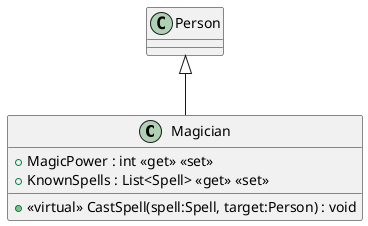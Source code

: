 @startuml
class Magician {
    + MagicPower : int <<get>> <<set>>
    + KnownSpells : List<Spell> <<get>> <<set>>
    + <<virtual>> CastSpell(spell:Spell, target:Person) : void
}
Person <|-- Magician
@enduml
